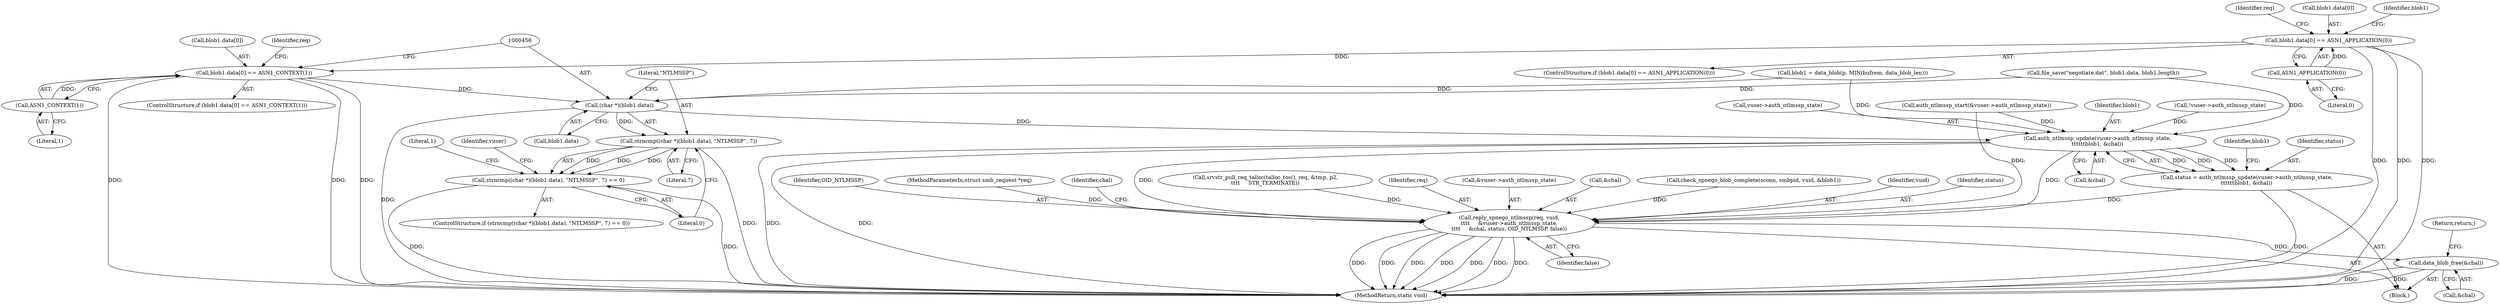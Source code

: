 digraph "0_samba_9280051bfba337458722fb157f3082f93cbd9f2b@array" {
"1000431" [label="(Call,blob1.data[0] == ASN1_CONTEXT(1))"];
"1000409" [label="(Call,blob1.data[0] == ASN1_APPLICATION(0))"];
"1000415" [label="(Call,ASN1_APPLICATION(0))"];
"1000437" [label="(Call,ASN1_CONTEXT(1))"];
"1000455" [label="(Call,(char *)(blob1.data))"];
"1000454" [label="(Call,strncmp((char *)(blob1.data), \"NTLMSSP\", 7))"];
"1000453" [label="(Call,strncmp((char *)(blob1.data), \"NTLMSSP\", 7) == 0)"];
"1000496" [label="(Call,auth_ntlmssp_update(vuser->auth_ntlmssp_state,\n\t\t\t\t\t\tblob1, &chal))"];
"1000494" [label="(Call,status = auth_ntlmssp_update(vuser->auth_ntlmssp_state,\n\t\t\t\t\t\tblob1, &chal))"];
"1000506" [label="(Call,reply_spnego_ntlmssp(req, vuid,\n\t\t\t\t     &vuser->auth_ntlmssp_state,\n\t\t\t\t     &chal, status, OID_NTLMSSP, false))"];
"1000518" [label="(Call,data_blob_free(&chal))"];
"1000209" [label="(Call,blob1 = data_blob(p, MIN(bufrem, data_blob_len)))"];
"1000116" [label="(MethodParameterIn,struct smb_request *req)"];
"1000520" [label="(Identifier,chal)"];
"1000496" [label="(Call,auth_ntlmssp_update(vuser->auth_ntlmssp_state,\n\t\t\t\t\t\tblob1, &chal))"];
"1000532" [label="(MethodReturn,static void)"];
"1000438" [label="(Literal,1)"];
"1000452" [label="(ControlStructure,if (strncmp((char *)(blob1.data), \"NTLMSSP\", 7) == 0))"];
"1000409" [label="(Call,blob1.data[0] == ASN1_APPLICATION(0))"];
"1000267" [label="(Call,srvstr_pull_req_talloc(talloc_tos(), req, &tmp, p2,\n\t\t\t\t     STR_TERMINATE))"];
"1000455" [label="(Call,(char *)(blob1.data))"];
"1000461" [label="(Literal,7)"];
"1000523" [label="(Literal,1)"];
"1000517" [label="(Identifier,false)"];
"1000454" [label="(Call,strncmp((char *)(blob1.data), \"NTLMSSP\", 7))"];
"1000507" [label="(Identifier,req)"];
"1000463" [label="(Block,)"];
"1000416" [label="(Literal,0)"];
"1000509" [label="(Call,&vuser->auth_ntlmssp_state)"];
"1000513" [label="(Call,&chal)"];
"1000380" [label="(Call,check_spnego_blob_complete(sconn, smbpid, vuid, &blob1))"];
"1000521" [label="(Return,return;)"];
"1000508" [label="(Identifier,vuid)"];
"1000453" [label="(Call,strncmp((char *)(blob1.data), \"NTLMSSP\", 7) == 0)"];
"1000505" [label="(Identifier,blob1)"];
"1000441" [label="(Identifier,req)"];
"1000408" [label="(ControlStructure,if (blob1.data[0] == ASN1_APPLICATION(0)))"];
"1000415" [label="(Call,ASN1_APPLICATION(0))"];
"1000419" [label="(Identifier,req)"];
"1000457" [label="(Call,blob1.data)"];
"1000410" [label="(Call,blob1.data[0])"];
"1000500" [label="(Identifier,blob1)"];
"1000468" [label="(Identifier,vuser)"];
"1000501" [label="(Call,&chal)"];
"1000466" [label="(Call,!vuser->auth_ntlmssp_state)"];
"1000515" [label="(Identifier,status)"];
"1000431" [label="(Call,blob1.data[0] == ASN1_CONTEXT(1))"];
"1000432" [label="(Call,blob1.data[0])"];
"1000494" [label="(Call,status = auth_ntlmssp_update(vuser->auth_ntlmssp_state,\n\t\t\t\t\t\tblob1, &chal))"];
"1000473" [label="(Call,auth_ntlmssp_start(&vuser->auth_ntlmssp_state))"];
"1000516" [label="(Identifier,OID_NTLMSSP)"];
"1000519" [label="(Call,&chal)"];
"1000437" [label="(Call,ASN1_CONTEXT(1))"];
"1000518" [label="(Call,data_blob_free(&chal))"];
"1000497" [label="(Call,vuser->auth_ntlmssp_state)"];
"1000430" [label="(ControlStructure,if (blob1.data[0] == ASN1_CONTEXT(1)))"];
"1000434" [label="(Identifier,blob1)"];
"1000495" [label="(Identifier,status)"];
"1000216" [label="(Call,file_save(\"negotiate.dat\", blob1.data, blob1.length))"];
"1000506" [label="(Call,reply_spnego_ntlmssp(req, vuid,\n\t\t\t\t     &vuser->auth_ntlmssp_state,\n\t\t\t\t     &chal, status, OID_NTLMSSP, false))"];
"1000462" [label="(Literal,0)"];
"1000460" [label="(Literal,\"NTLMSSP\")"];
"1000431" -> "1000430"  [label="AST: "];
"1000431" -> "1000437"  [label="CFG: "];
"1000432" -> "1000431"  [label="AST: "];
"1000437" -> "1000431"  [label="AST: "];
"1000441" -> "1000431"  [label="CFG: "];
"1000456" -> "1000431"  [label="CFG: "];
"1000431" -> "1000532"  [label="DDG: "];
"1000431" -> "1000532"  [label="DDG: "];
"1000431" -> "1000532"  [label="DDG: "];
"1000409" -> "1000431"  [label="DDG: "];
"1000437" -> "1000431"  [label="DDG: "];
"1000431" -> "1000455"  [label="DDG: "];
"1000409" -> "1000408"  [label="AST: "];
"1000409" -> "1000415"  [label="CFG: "];
"1000410" -> "1000409"  [label="AST: "];
"1000415" -> "1000409"  [label="AST: "];
"1000419" -> "1000409"  [label="CFG: "];
"1000434" -> "1000409"  [label="CFG: "];
"1000409" -> "1000532"  [label="DDG: "];
"1000409" -> "1000532"  [label="DDG: "];
"1000409" -> "1000532"  [label="DDG: "];
"1000415" -> "1000409"  [label="DDG: "];
"1000415" -> "1000416"  [label="CFG: "];
"1000416" -> "1000415"  [label="AST: "];
"1000437" -> "1000438"  [label="CFG: "];
"1000438" -> "1000437"  [label="AST: "];
"1000455" -> "1000454"  [label="AST: "];
"1000455" -> "1000457"  [label="CFG: "];
"1000456" -> "1000455"  [label="AST: "];
"1000457" -> "1000455"  [label="AST: "];
"1000460" -> "1000455"  [label="CFG: "];
"1000455" -> "1000532"  [label="DDG: "];
"1000455" -> "1000454"  [label="DDG: "];
"1000209" -> "1000455"  [label="DDG: "];
"1000216" -> "1000455"  [label="DDG: "];
"1000455" -> "1000496"  [label="DDG: "];
"1000454" -> "1000453"  [label="AST: "];
"1000454" -> "1000461"  [label="CFG: "];
"1000460" -> "1000454"  [label="AST: "];
"1000461" -> "1000454"  [label="AST: "];
"1000462" -> "1000454"  [label="CFG: "];
"1000454" -> "1000532"  [label="DDG: "];
"1000454" -> "1000453"  [label="DDG: "];
"1000454" -> "1000453"  [label="DDG: "];
"1000454" -> "1000453"  [label="DDG: "];
"1000453" -> "1000452"  [label="AST: "];
"1000453" -> "1000462"  [label="CFG: "];
"1000462" -> "1000453"  [label="AST: "];
"1000468" -> "1000453"  [label="CFG: "];
"1000523" -> "1000453"  [label="CFG: "];
"1000453" -> "1000532"  [label="DDG: "];
"1000453" -> "1000532"  [label="DDG: "];
"1000496" -> "1000494"  [label="AST: "];
"1000496" -> "1000501"  [label="CFG: "];
"1000497" -> "1000496"  [label="AST: "];
"1000500" -> "1000496"  [label="AST: "];
"1000501" -> "1000496"  [label="AST: "];
"1000494" -> "1000496"  [label="CFG: "];
"1000496" -> "1000532"  [label="DDG: "];
"1000496" -> "1000532"  [label="DDG: "];
"1000496" -> "1000494"  [label="DDG: "];
"1000496" -> "1000494"  [label="DDG: "];
"1000496" -> "1000494"  [label="DDG: "];
"1000466" -> "1000496"  [label="DDG: "];
"1000473" -> "1000496"  [label="DDG: "];
"1000209" -> "1000496"  [label="DDG: "];
"1000216" -> "1000496"  [label="DDG: "];
"1000496" -> "1000506"  [label="DDG: "];
"1000496" -> "1000506"  [label="DDG: "];
"1000494" -> "1000463"  [label="AST: "];
"1000495" -> "1000494"  [label="AST: "];
"1000505" -> "1000494"  [label="CFG: "];
"1000494" -> "1000532"  [label="DDG: "];
"1000494" -> "1000506"  [label="DDG: "];
"1000506" -> "1000463"  [label="AST: "];
"1000506" -> "1000517"  [label="CFG: "];
"1000507" -> "1000506"  [label="AST: "];
"1000508" -> "1000506"  [label="AST: "];
"1000509" -> "1000506"  [label="AST: "];
"1000513" -> "1000506"  [label="AST: "];
"1000515" -> "1000506"  [label="AST: "];
"1000516" -> "1000506"  [label="AST: "];
"1000517" -> "1000506"  [label="AST: "];
"1000520" -> "1000506"  [label="CFG: "];
"1000506" -> "1000532"  [label="DDG: "];
"1000506" -> "1000532"  [label="DDG: "];
"1000506" -> "1000532"  [label="DDG: "];
"1000506" -> "1000532"  [label="DDG: "];
"1000506" -> "1000532"  [label="DDG: "];
"1000506" -> "1000532"  [label="DDG: "];
"1000506" -> "1000532"  [label="DDG: "];
"1000267" -> "1000506"  [label="DDG: "];
"1000116" -> "1000506"  [label="DDG: "];
"1000380" -> "1000506"  [label="DDG: "];
"1000473" -> "1000506"  [label="DDG: "];
"1000506" -> "1000518"  [label="DDG: "];
"1000518" -> "1000463"  [label="AST: "];
"1000518" -> "1000519"  [label="CFG: "];
"1000519" -> "1000518"  [label="AST: "];
"1000521" -> "1000518"  [label="CFG: "];
"1000518" -> "1000532"  [label="DDG: "];
"1000518" -> "1000532"  [label="DDG: "];
}

